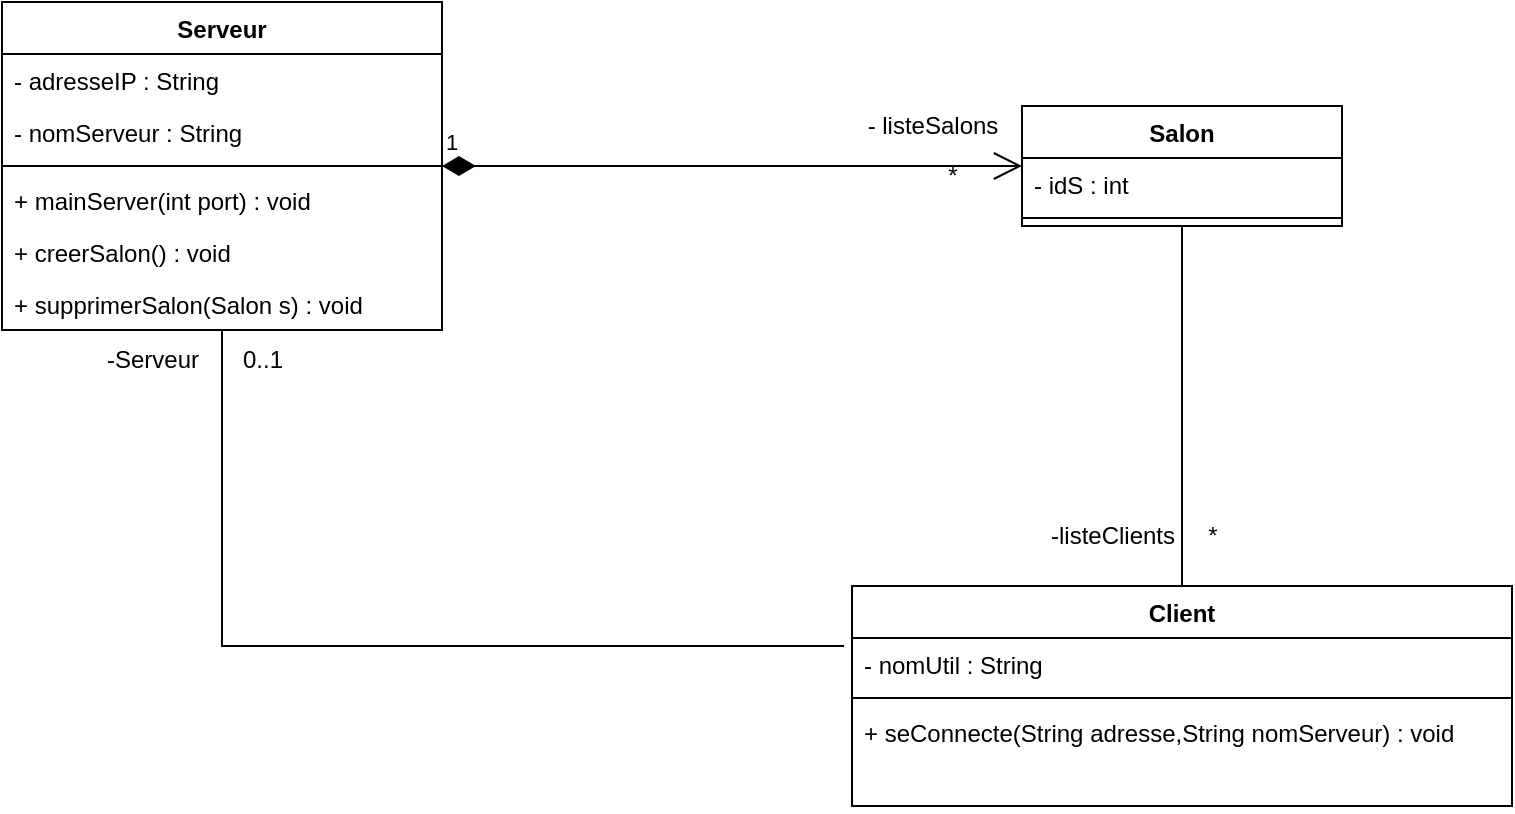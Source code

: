<mxfile version="20.6.2"><diagram id="qUw8lHJWuC2eWq7H5lR0" name="Page-1"><mxGraphModel dx="1422" dy="771" grid="1" gridSize="10" guides="1" tooltips="1" connect="1" arrows="1" fold="1" page="1" pageScale="1" pageWidth="827" pageHeight="1169" math="0" shadow="0"><root><mxCell id="0"/><mxCell id="1" parent="0"/><mxCell id="My_y1iyg0hU4Okfn6Vkg-1" value="Serveur" style="swimlane;fontStyle=1;align=center;verticalAlign=top;childLayout=stackLayout;horizontal=1;startSize=26;horizontalStack=0;resizeParent=1;resizeParentMax=0;resizeLast=0;collapsible=1;marginBottom=0;" vertex="1" parent="1"><mxGeometry x="30" y="188" width="220" height="164" as="geometry"/></mxCell><mxCell id="My_y1iyg0hU4Okfn6Vkg-24" value="- adresseIP : String" style="text;strokeColor=none;fillColor=none;align=left;verticalAlign=top;spacingLeft=4;spacingRight=4;overflow=hidden;rotatable=0;points=[[0,0.5],[1,0.5]];portConstraint=eastwest;" vertex="1" parent="My_y1iyg0hU4Okfn6Vkg-1"><mxGeometry y="26" width="220" height="26" as="geometry"/></mxCell><mxCell id="My_y1iyg0hU4Okfn6Vkg-25" value="- nomServeur : String" style="text;strokeColor=none;fillColor=none;align=left;verticalAlign=top;spacingLeft=4;spacingRight=4;overflow=hidden;rotatable=0;points=[[0,0.5],[1,0.5]];portConstraint=eastwest;" vertex="1" parent="My_y1iyg0hU4Okfn6Vkg-1"><mxGeometry y="52" width="220" height="26" as="geometry"/></mxCell><mxCell id="My_y1iyg0hU4Okfn6Vkg-3" value="" style="line;strokeWidth=1;fillColor=none;align=left;verticalAlign=middle;spacingTop=-1;spacingLeft=3;spacingRight=3;rotatable=0;labelPosition=right;points=[];portConstraint=eastwest;strokeColor=inherit;" vertex="1" parent="My_y1iyg0hU4Okfn6Vkg-1"><mxGeometry y="78" width="220" height="8" as="geometry"/></mxCell><mxCell id="My_y1iyg0hU4Okfn6Vkg-28" value="+ mainServer(int port) : void" style="text;strokeColor=none;fillColor=none;align=left;verticalAlign=top;spacingLeft=4;spacingRight=4;overflow=hidden;rotatable=0;points=[[0,0.5],[1,0.5]];portConstraint=eastwest;" vertex="1" parent="My_y1iyg0hU4Okfn6Vkg-1"><mxGeometry y="86" width="220" height="26" as="geometry"/></mxCell><mxCell id="My_y1iyg0hU4Okfn6Vkg-26" value="+ creerSalon() : void&#xA;" style="text;strokeColor=none;fillColor=none;align=left;verticalAlign=top;spacingLeft=4;spacingRight=4;overflow=hidden;rotatable=0;points=[[0,0.5],[1,0.5]];portConstraint=eastwest;" vertex="1" parent="My_y1iyg0hU4Okfn6Vkg-1"><mxGeometry y="112" width="220" height="26" as="geometry"/></mxCell><mxCell id="My_y1iyg0hU4Okfn6Vkg-27" value="+ supprimerSalon(Salon s) : void" style="text;strokeColor=none;fillColor=none;align=left;verticalAlign=top;spacingLeft=4;spacingRight=4;overflow=hidden;rotatable=0;points=[[0,0.5],[1,0.5]];portConstraint=eastwest;" vertex="1" parent="My_y1iyg0hU4Okfn6Vkg-1"><mxGeometry y="138" width="220" height="26" as="geometry"/></mxCell><mxCell id="My_y1iyg0hU4Okfn6Vkg-5" value="Salon" style="swimlane;fontStyle=1;align=center;verticalAlign=top;childLayout=stackLayout;horizontal=1;startSize=26;horizontalStack=0;resizeParent=1;resizeParentMax=0;resizeLast=0;collapsible=1;marginBottom=0;" vertex="1" parent="1"><mxGeometry x="540" y="240" width="160" height="60" as="geometry"/></mxCell><mxCell id="My_y1iyg0hU4Okfn6Vkg-29" value="- idS : int" style="text;strokeColor=none;fillColor=none;align=left;verticalAlign=top;spacingLeft=4;spacingRight=4;overflow=hidden;rotatable=0;points=[[0,0.5],[1,0.5]];portConstraint=eastwest;" vertex="1" parent="My_y1iyg0hU4Okfn6Vkg-5"><mxGeometry y="26" width="160" height="26" as="geometry"/></mxCell><mxCell id="My_y1iyg0hU4Okfn6Vkg-7" value="" style="line;strokeWidth=1;fillColor=none;align=left;verticalAlign=middle;spacingTop=-1;spacingLeft=3;spacingRight=3;rotatable=0;labelPosition=right;points=[];portConstraint=eastwest;strokeColor=inherit;" vertex="1" parent="My_y1iyg0hU4Okfn6Vkg-5"><mxGeometry y="52" width="160" height="8" as="geometry"/></mxCell><mxCell id="My_y1iyg0hU4Okfn6Vkg-9" value="Client" style="swimlane;fontStyle=1;align=center;verticalAlign=top;childLayout=stackLayout;horizontal=1;startSize=26;horizontalStack=0;resizeParent=1;resizeParentMax=0;resizeLast=0;collapsible=1;marginBottom=0;" vertex="1" parent="1"><mxGeometry x="455" y="480" width="330" height="110" as="geometry"/></mxCell><mxCell id="My_y1iyg0hU4Okfn6Vkg-23" value="- nomUtil : String" style="text;strokeColor=none;fillColor=none;align=left;verticalAlign=top;spacingLeft=4;spacingRight=4;overflow=hidden;rotatable=0;points=[[0,0.5],[1,0.5]];portConstraint=eastwest;" vertex="1" parent="My_y1iyg0hU4Okfn6Vkg-9"><mxGeometry y="26" width="330" height="26" as="geometry"/></mxCell><mxCell id="My_y1iyg0hU4Okfn6Vkg-11" value="" style="line;strokeWidth=1;fillColor=none;align=left;verticalAlign=middle;spacingTop=-1;spacingLeft=3;spacingRight=3;rotatable=0;labelPosition=right;points=[];portConstraint=eastwest;strokeColor=inherit;" vertex="1" parent="My_y1iyg0hU4Okfn6Vkg-9"><mxGeometry y="52" width="330" height="8" as="geometry"/></mxCell><mxCell id="My_y1iyg0hU4Okfn6Vkg-35" value="+ seConnecte(String adresse,String nomServeur) : void" style="text;strokeColor=none;fillColor=none;align=left;verticalAlign=top;spacingLeft=4;spacingRight=4;overflow=hidden;rotatable=0;points=[[0,0.5],[1,0.5]];portConstraint=eastwest;" vertex="1" parent="My_y1iyg0hU4Okfn6Vkg-9"><mxGeometry y="60" width="330" height="50" as="geometry"/></mxCell><mxCell id="My_y1iyg0hU4Okfn6Vkg-13" value="1" style="endArrow=open;html=1;endSize=12;startArrow=diamondThin;startSize=14;startFill=1;edgeStyle=orthogonalEdgeStyle;align=left;verticalAlign=bottom;rounded=0;exitX=1;exitY=0.5;exitDx=0;exitDy=0;entryX=0;entryY=0.5;entryDx=0;entryDy=0;" edge="1" parent="1" source="My_y1iyg0hU4Okfn6Vkg-1" target="My_y1iyg0hU4Okfn6Vkg-5"><mxGeometry x="-1" y="3" relative="1" as="geometry"><mxPoint x="330" y="400" as="sourcePoint"/><mxPoint x="490" y="400" as="targetPoint"/></mxGeometry></mxCell><mxCell id="My_y1iyg0hU4Okfn6Vkg-14" value="- listeSalons" style="text;html=1;align=center;verticalAlign=middle;resizable=0;points=[];autosize=1;strokeColor=none;fillColor=none;" vertex="1" parent="1"><mxGeometry x="450" y="235" width="90" height="30" as="geometry"/></mxCell><mxCell id="My_y1iyg0hU4Okfn6Vkg-15" value="*" style="text;html=1;align=center;verticalAlign=middle;resizable=0;points=[];autosize=1;strokeColor=none;fillColor=none;" vertex="1" parent="1"><mxGeometry x="490" y="260" width="30" height="30" as="geometry"/></mxCell><mxCell id="My_y1iyg0hU4Okfn6Vkg-16" value="" style="endArrow=none;html=1;edgeStyle=orthogonalEdgeStyle;rounded=0;entryX=0.5;entryY=1;entryDx=0;entryDy=0;exitX=0.5;exitY=0;exitDx=0;exitDy=0;" edge="1" parent="1" source="My_y1iyg0hU4Okfn6Vkg-9" target="My_y1iyg0hU4Okfn6Vkg-5"><mxGeometry relative="1" as="geometry"><mxPoint x="330" y="400" as="sourcePoint"/><mxPoint x="490" y="400" as="targetPoint"/></mxGeometry></mxCell><mxCell id="My_y1iyg0hU4Okfn6Vkg-19" value="-listeClients" style="text;html=1;align=center;verticalAlign=middle;resizable=0;points=[];autosize=1;strokeColor=none;fillColor=none;" vertex="1" parent="1"><mxGeometry x="540" y="440" width="90" height="30" as="geometry"/></mxCell><mxCell id="My_y1iyg0hU4Okfn6Vkg-22" value="*" style="text;html=1;align=center;verticalAlign=middle;resizable=0;points=[];autosize=1;strokeColor=none;fillColor=none;" vertex="1" parent="1"><mxGeometry x="620" y="440" width="30" height="30" as="geometry"/></mxCell><mxCell id="My_y1iyg0hU4Okfn6Vkg-30" value="" style="endArrow=none;html=1;edgeStyle=orthogonalEdgeStyle;rounded=0;entryX=-0.012;entryY=0.154;entryDx=0;entryDy=0;entryPerimeter=0;exitX=0.5;exitY=1;exitDx=0;exitDy=0;" edge="1" parent="1" source="My_y1iyg0hU4Okfn6Vkg-1" target="My_y1iyg0hU4Okfn6Vkg-23"><mxGeometry relative="1" as="geometry"><mxPoint x="330" y="400" as="sourcePoint"/><mxPoint x="490" y="400" as="targetPoint"/></mxGeometry></mxCell><mxCell id="My_y1iyg0hU4Okfn6Vkg-33" value="-Serveur" style="text;html=1;align=center;verticalAlign=middle;resizable=0;points=[];autosize=1;strokeColor=none;fillColor=none;" vertex="1" parent="1"><mxGeometry x="70" y="352" width="70" height="30" as="geometry"/></mxCell><mxCell id="My_y1iyg0hU4Okfn6Vkg-34" value="0..1" style="text;html=1;align=center;verticalAlign=middle;resizable=0;points=[];autosize=1;strokeColor=none;fillColor=none;" vertex="1" parent="1"><mxGeometry x="140" y="352" width="40" height="30" as="geometry"/></mxCell></root></mxGraphModel></diagram></mxfile>